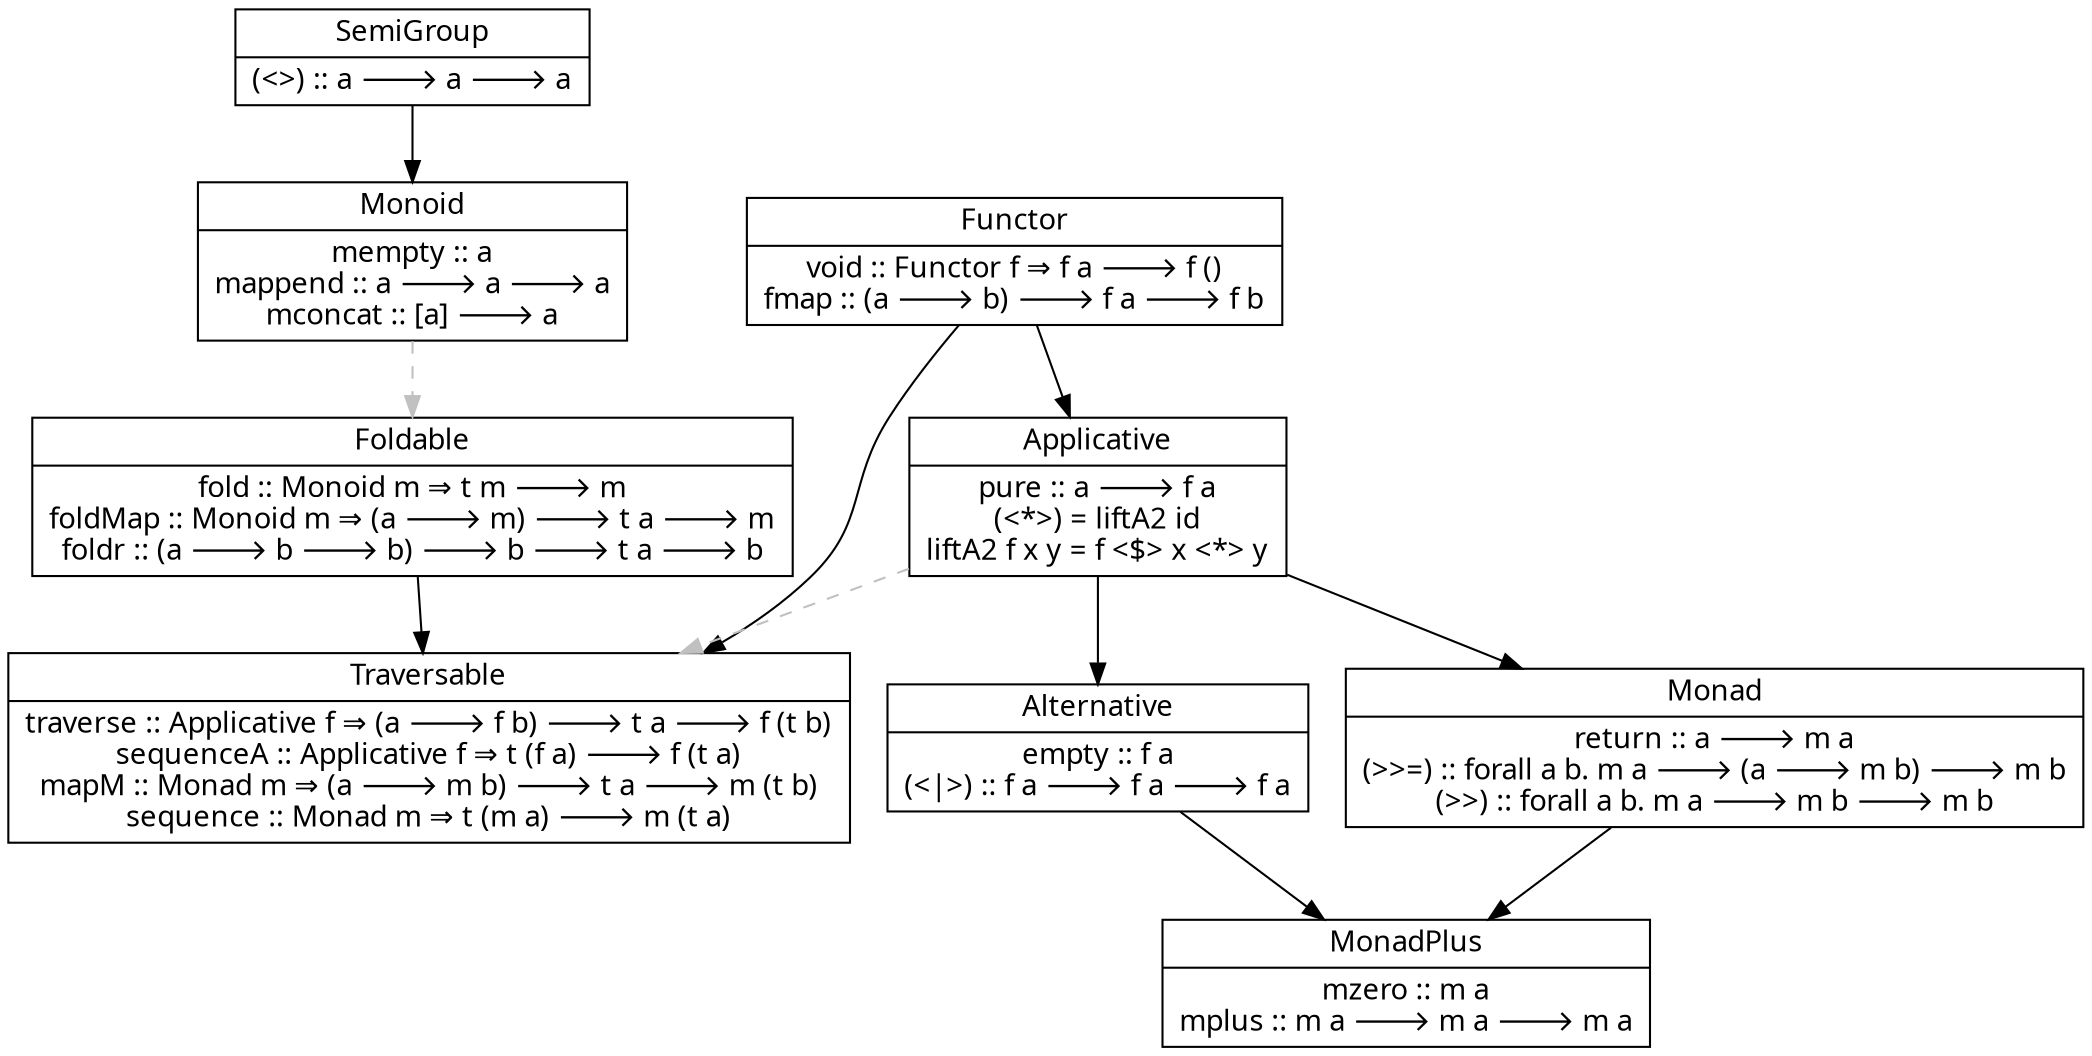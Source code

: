 digraph TECU {
    graph [ fontname = "dubai" ]
    node  [ fontname = "dubai" shape = record ]
    edge  [ fontname = "dubai" ]

    SemiGroup [
        label = "{SemiGroup|(\<\>) :: a 🡒 a 🡒 a}"
    ]

    Monoid [
        label = "{Monoid|mempty :: a\nmappend :: a 🡒 a 🡒 a\nmconcat :: [a] 🡒 a}"
    ]

    Foldable [
        label = "{Foldable|fold :: Monoid m ⇒ t m 🡒 m\nfoldMap :: Monoid m ⇒ (a 🡒 m) 🡒 t a 🡒 m\nfoldr :: (a 🡒 b 🡒 b) 🡒 b 🡒 t a 🡒 b}"
    ]

    Traversable [
        label = "{Traversable|traverse :: Applicative f ⇒ (a 🡒 f b) 🡒 t a 🡒 f (t b)\nsequenceA :: Applicative f ⇒ t (f a) 🡒 f (t a)\nmapM :: Monad m ⇒ (a 🡒 m b) 🡒 t a 🡒 m (t b)\nsequence :: Monad m ⇒ t (m a) 🡒 m (t a)}"
    ]

    Functor [
        label = "{Functor|void :: Functor f ⇒ f a 🡒 f ()\nfmap :: (a 🡒 b) 🡒 f a 🡒 f b}"
    ]

    Applicative [
        label = "{Applicative|pure :: a 🡒 f a\n(\<*\>) = liftA2 id\nliftA2 f x y = f \<$\> x \<*\> y}"
    ]

    Alternative [
        label = "{Alternative|empty :: f a\n(\<\|\>) :: f a 🡒 f a 🡒 f a}"
    ]

    Monad [
        label = "{Monad|return :: a 🡒 m a\n(\>\>=) :: forall a b. m a 🡒 (a 🡒 m b) 🡒 m b\n(\>\>) :: forall a b. m a 🡒 m b 🡒 m b}"
    ]

    MonadPlus [
        label = "{MonadPlus|mzero :: m a\nmplus :: m a 🡒 m a 🡒 m a}"
    ]

    SemiGroup -> Monoid

    Foldable -> Traversable

    Functor -> Traversable

    Functor -> Applicative
    Applicative -> Monad
    Applicative -> Alternative

    Monad -> MonadPlus
    Alternative -> MonadPlus

    edge [ style = dashed, color = grey ]

    Monoid -> Foldable
    Applicative -> Traversable
}